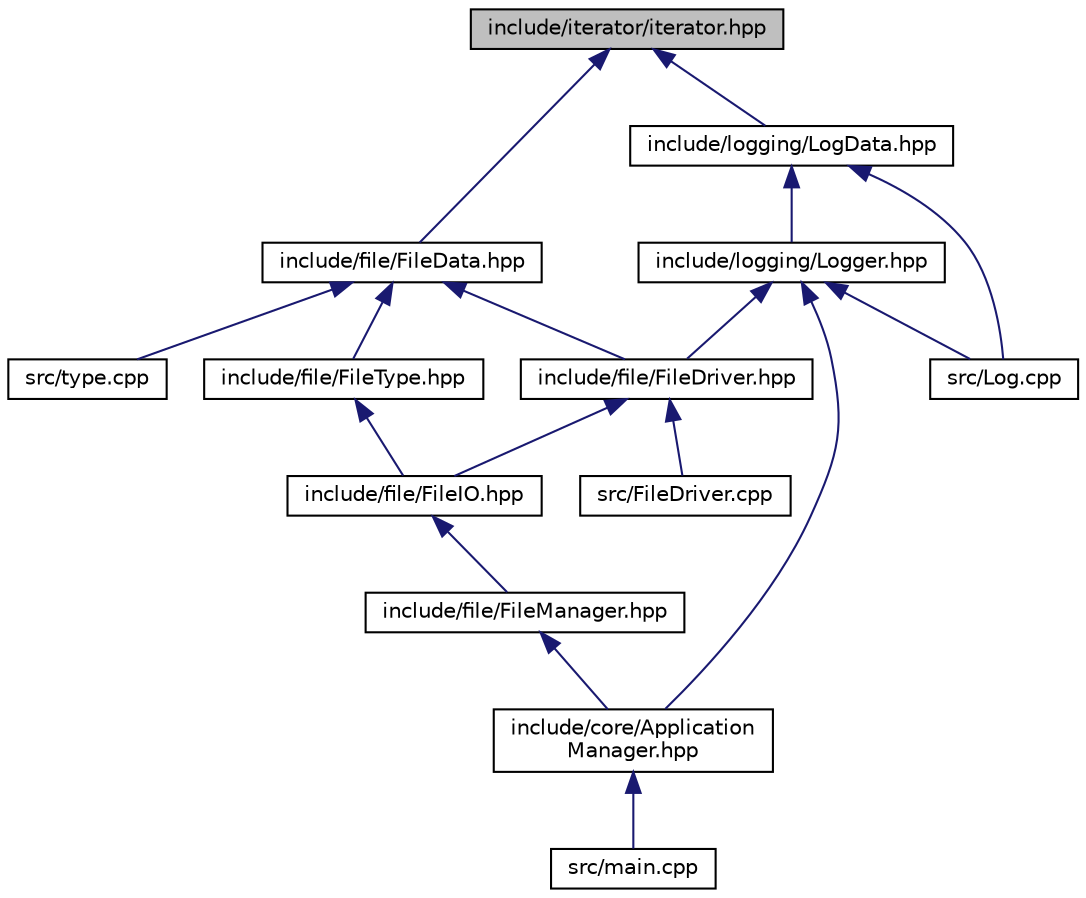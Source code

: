 digraph "include/iterator/iterator.hpp"
{
 // LATEX_PDF_SIZE
  edge [fontname="Helvetica",fontsize="10",labelfontname="Helvetica",labelfontsize="10"];
  node [fontname="Helvetica",fontsize="10",shape=record];
  Node1 [label="include/iterator/iterator.hpp",height=0.2,width=0.4,color="black", fillcolor="grey75", style="filled", fontcolor="black",tooltip=" "];
  Node1 -> Node2 [dir="back",color="midnightblue",fontsize="10",style="solid"];
  Node2 [label="include/file/FileData.hpp",height=0.2,width=0.4,color="black", fillcolor="white", style="filled",URL="$FileData_8hpp.html",tooltip=" "];
  Node2 -> Node3 [dir="back",color="midnightblue",fontsize="10",style="solid"];
  Node3 [label="src/type.cpp",height=0.2,width=0.4,color="black", fillcolor="white", style="filled",URL="$type_8cpp.html",tooltip=" "];
  Node2 -> Node4 [dir="back",color="midnightblue",fontsize="10",style="solid"];
  Node4 [label="include/file/FileDriver.hpp",height=0.2,width=0.4,color="black", fillcolor="white", style="filled",URL="$FileDriver_8hpp.html",tooltip=" "];
  Node4 -> Node5 [dir="back",color="midnightblue",fontsize="10",style="solid"];
  Node5 [label="src/FileDriver.cpp",height=0.2,width=0.4,color="black", fillcolor="white", style="filled",URL="$FileDriver_8cpp.html",tooltip=" "];
  Node4 -> Node6 [dir="back",color="midnightblue",fontsize="10",style="solid"];
  Node6 [label="include/file/FileIO.hpp",height=0.2,width=0.4,color="black", fillcolor="white", style="filled",URL="$FileIO_8hpp.html",tooltip=" "];
  Node6 -> Node7 [dir="back",color="midnightblue",fontsize="10",style="solid"];
  Node7 [label="include/file/FileManager.hpp",height=0.2,width=0.4,color="black", fillcolor="white", style="filled",URL="$FileManager_8hpp.html",tooltip=" "];
  Node7 -> Node8 [dir="back",color="midnightblue",fontsize="10",style="solid"];
  Node8 [label="include/core/Application\lManager.hpp",height=0.2,width=0.4,color="black", fillcolor="white", style="filled",URL="$ApplicationManager_8hpp.html",tooltip=" "];
  Node8 -> Node9 [dir="back",color="midnightblue",fontsize="10",style="solid"];
  Node9 [label="src/main.cpp",height=0.2,width=0.4,color="black", fillcolor="white", style="filled",URL="$main_8cpp.html",tooltip=" "];
  Node2 -> Node10 [dir="back",color="midnightblue",fontsize="10",style="solid"];
  Node10 [label="include/file/FileType.hpp",height=0.2,width=0.4,color="black", fillcolor="white", style="filled",URL="$FileType_8hpp.html",tooltip=" "];
  Node10 -> Node6 [dir="back",color="midnightblue",fontsize="10",style="solid"];
  Node1 -> Node11 [dir="back",color="midnightblue",fontsize="10",style="solid"];
  Node11 [label="include/logging/LogData.hpp",height=0.2,width=0.4,color="black", fillcolor="white", style="filled",URL="$LogData_8hpp.html",tooltip=" "];
  Node11 -> Node12 [dir="back",color="midnightblue",fontsize="10",style="solid"];
  Node12 [label="src/Log.cpp",height=0.2,width=0.4,color="black", fillcolor="white", style="filled",URL="$Log_8cpp.html",tooltip=" "];
  Node11 -> Node13 [dir="back",color="midnightblue",fontsize="10",style="solid"];
  Node13 [label="include/logging/Logger.hpp",height=0.2,width=0.4,color="black", fillcolor="white", style="filled",URL="$Logger_8hpp.html",tooltip=" "];
  Node13 -> Node12 [dir="back",color="midnightblue",fontsize="10",style="solid"];
  Node13 -> Node8 [dir="back",color="midnightblue",fontsize="10",style="solid"];
  Node13 -> Node4 [dir="back",color="midnightblue",fontsize="10",style="solid"];
}
